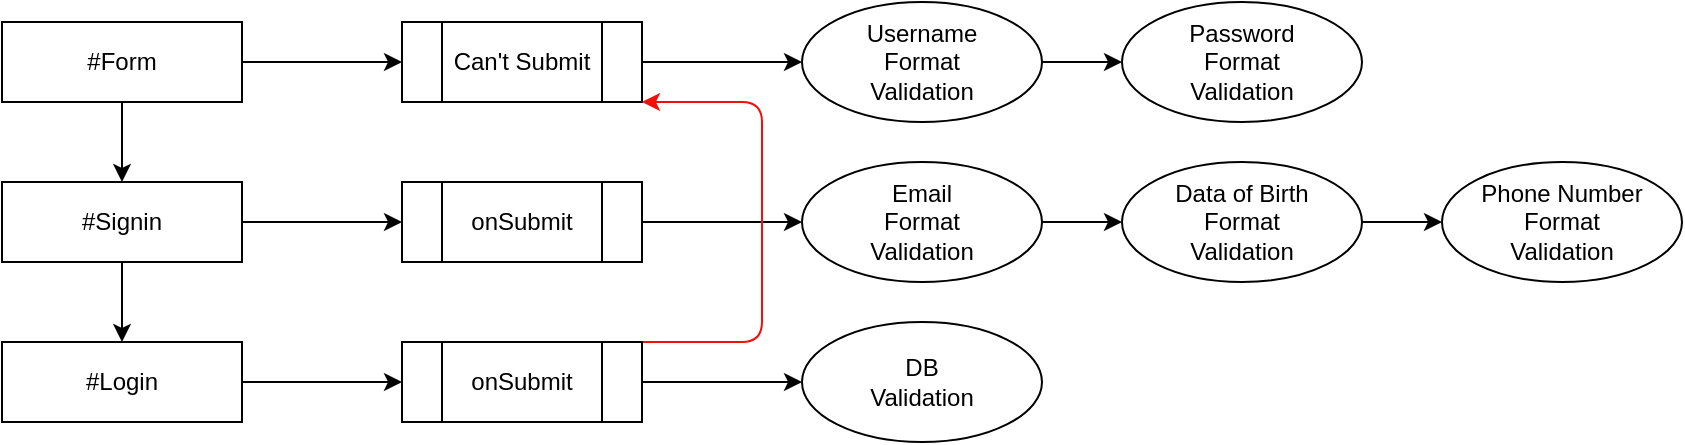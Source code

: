 <mxfile>
    <diagram id="2bAhxn_MpA4TUcFtUWJI" name="Page-1">
        <mxGraphModel dx="894" dy="581" grid="1" gridSize="10" guides="1" tooltips="1" connect="1" arrows="1" fold="1" page="1" pageScale="1" pageWidth="850" pageHeight="1100" math="0" shadow="0">
            <root>
                <mxCell id="0"/>
                <mxCell id="1" parent="0"/>
                <mxCell id="4" style="edgeStyle=none;html=1;entryX=0.5;entryY=0;entryDx=0;entryDy=0;" parent="1" source="2" target="3" edge="1">
                    <mxGeometry relative="1" as="geometry"/>
                </mxCell>
                <mxCell id="20" style="edgeStyle=none;html=1;entryX=0;entryY=0.5;entryDx=0;entryDy=0;" parent="1" source="2" target="10" edge="1">
                    <mxGeometry relative="1" as="geometry"/>
                </mxCell>
                <mxCell id="2" value="#Form" style="whiteSpace=wrap;html=1;" parent="1" vertex="1">
                    <mxGeometry x="40" y="130" width="120" height="40" as="geometry"/>
                </mxCell>
                <mxCell id="3" value="#Signin" style="whiteSpace=wrap;html=1;" parent="1" vertex="1">
                    <mxGeometry x="40" y="210" width="120" height="40" as="geometry"/>
                </mxCell>
                <mxCell id="8" value="Password&lt;br&gt;Format&lt;br&gt;Validation" style="ellipse;whiteSpace=wrap;html=1;" parent="1" vertex="1">
                    <mxGeometry x="600" y="120" width="120" height="60" as="geometry"/>
                </mxCell>
                <mxCell id="22" style="edgeStyle=none;html=1;exitX=1;exitY=0.5;exitDx=0;exitDy=0;entryX=0;entryY=0.5;entryDx=0;entryDy=0;" parent="1" source="10" target="15" edge="1">
                    <mxGeometry relative="1" as="geometry"/>
                </mxCell>
                <mxCell id="10" value="Can't Submit" style="shape=process;whiteSpace=wrap;html=1;backgroundOutline=1;size=0.167;" parent="1" vertex="1">
                    <mxGeometry x="240" y="130" width="120" height="40" as="geometry"/>
                </mxCell>
                <mxCell id="23" style="edgeStyle=none;html=1;exitX=1;exitY=0.5;exitDx=0;exitDy=0;entryX=0;entryY=0.5;entryDx=0;entryDy=0;" parent="1" source="15" target="8" edge="1">
                    <mxGeometry relative="1" as="geometry"/>
                </mxCell>
                <mxCell id="15" value="Username&lt;br&gt;Format&lt;br&gt;Validation" style="ellipse;whiteSpace=wrap;html=1;" parent="1" vertex="1">
                    <mxGeometry x="440" y="120" width="120" height="60" as="geometry"/>
                </mxCell>
                <mxCell id="24" style="edgeStyle=none;html=1;entryX=0;entryY=0.5;entryDx=0;entryDy=0;" parent="1" target="25" edge="1">
                    <mxGeometry relative="1" as="geometry">
                        <mxPoint x="160" y="230" as="sourcePoint"/>
                    </mxGeometry>
                </mxCell>
                <mxCell id="29" style="edgeStyle=none;html=1;exitX=1;exitY=0.5;exitDx=0;exitDy=0;entryX=0;entryY=0.5;entryDx=0;entryDy=0;" parent="1" source="25" target="28" edge="1">
                    <mxGeometry relative="1" as="geometry"/>
                </mxCell>
                <mxCell id="25" value="onSubmit" style="shape=process;whiteSpace=wrap;html=1;backgroundOutline=1;size=0.167;" parent="1" vertex="1">
                    <mxGeometry x="240" y="210" width="120" height="40" as="geometry"/>
                </mxCell>
                <mxCell id="26" value="Data of Birth&lt;br&gt;Format&lt;br&gt;Validation" style="ellipse;whiteSpace=wrap;html=1;" parent="1" vertex="1">
                    <mxGeometry x="600" y="200" width="120" height="60" as="geometry"/>
                </mxCell>
                <mxCell id="27" style="edgeStyle=none;html=1;exitX=1;exitY=0.5;exitDx=0;exitDy=0;entryX=0;entryY=0.5;entryDx=0;entryDy=0;" parent="1" source="28" target="26" edge="1">
                    <mxGeometry relative="1" as="geometry"/>
                </mxCell>
                <mxCell id="28" value="Email&lt;br&gt;Format&lt;br&gt;Validation" style="ellipse;whiteSpace=wrap;html=1;" parent="1" vertex="1">
                    <mxGeometry x="440" y="200" width="120" height="60" as="geometry"/>
                </mxCell>
                <mxCell id="32" style="edgeStyle=none;html=1;entryX=0.5;entryY=0;entryDx=0;entryDy=0;" parent="1" target="33" edge="1">
                    <mxGeometry relative="1" as="geometry">
                        <mxPoint x="100" y="250" as="sourcePoint"/>
                    </mxGeometry>
                </mxCell>
                <mxCell id="33" value="#Login" style="whiteSpace=wrap;html=1;" parent="1" vertex="1">
                    <mxGeometry x="40" y="290" width="120" height="40" as="geometry"/>
                </mxCell>
                <mxCell id="34" style="edgeStyle=none;html=1;entryX=0;entryY=0.5;entryDx=0;entryDy=0;" parent="1" target="35" edge="1">
                    <mxGeometry relative="1" as="geometry">
                        <mxPoint x="160" y="310" as="sourcePoint"/>
                    </mxGeometry>
                </mxCell>
                <mxCell id="43" style="edgeStyle=none;html=1;exitX=1;exitY=0;exitDx=0;exitDy=0;entryX=1;entryY=1;entryDx=0;entryDy=0;strokeColor=#F0110A;" edge="1" parent="1" source="35" target="10">
                    <mxGeometry relative="1" as="geometry">
                        <mxPoint x="410" y="190" as="targetPoint"/>
                        <Array as="points">
                            <mxPoint x="420" y="290"/>
                            <mxPoint x="420" y="170"/>
                        </Array>
                    </mxGeometry>
                </mxCell>
                <mxCell id="35" value="onSubmit" style="shape=process;whiteSpace=wrap;html=1;backgroundOutline=1;size=0.167;" parent="1" vertex="1">
                    <mxGeometry x="240" y="290" width="120" height="40" as="geometry"/>
                </mxCell>
                <mxCell id="37" style="edgeStyle=none;html=1;exitX=1;exitY=0.5;exitDx=0;exitDy=0;entryX=0;entryY=0.5;entryDx=0;entryDy=0;" parent="1" target="40" edge="1">
                    <mxGeometry relative="1" as="geometry">
                        <mxPoint x="360" y="310" as="sourcePoint"/>
                    </mxGeometry>
                </mxCell>
                <mxCell id="40" value="DB&lt;br&gt;Validation" style="ellipse;whiteSpace=wrap;html=1;" parent="1" vertex="1">
                    <mxGeometry x="440" y="280" width="120" height="60" as="geometry"/>
                </mxCell>
                <mxCell id="41" value="Phone Number&lt;br&gt;Format&lt;br&gt;Validation" style="ellipse;whiteSpace=wrap;html=1;" parent="1" vertex="1">
                    <mxGeometry x="760" y="200" width="120" height="60" as="geometry"/>
                </mxCell>
                <mxCell id="42" style="edgeStyle=none;html=1;exitX=1;exitY=0.5;exitDx=0;exitDy=0;entryX=0;entryY=0.5;entryDx=0;entryDy=0;" parent="1" target="41" edge="1">
                    <mxGeometry relative="1" as="geometry">
                        <mxPoint x="720.0" y="230" as="sourcePoint"/>
                    </mxGeometry>
                </mxCell>
            </root>
        </mxGraphModel>
    </diagram>
</mxfile>